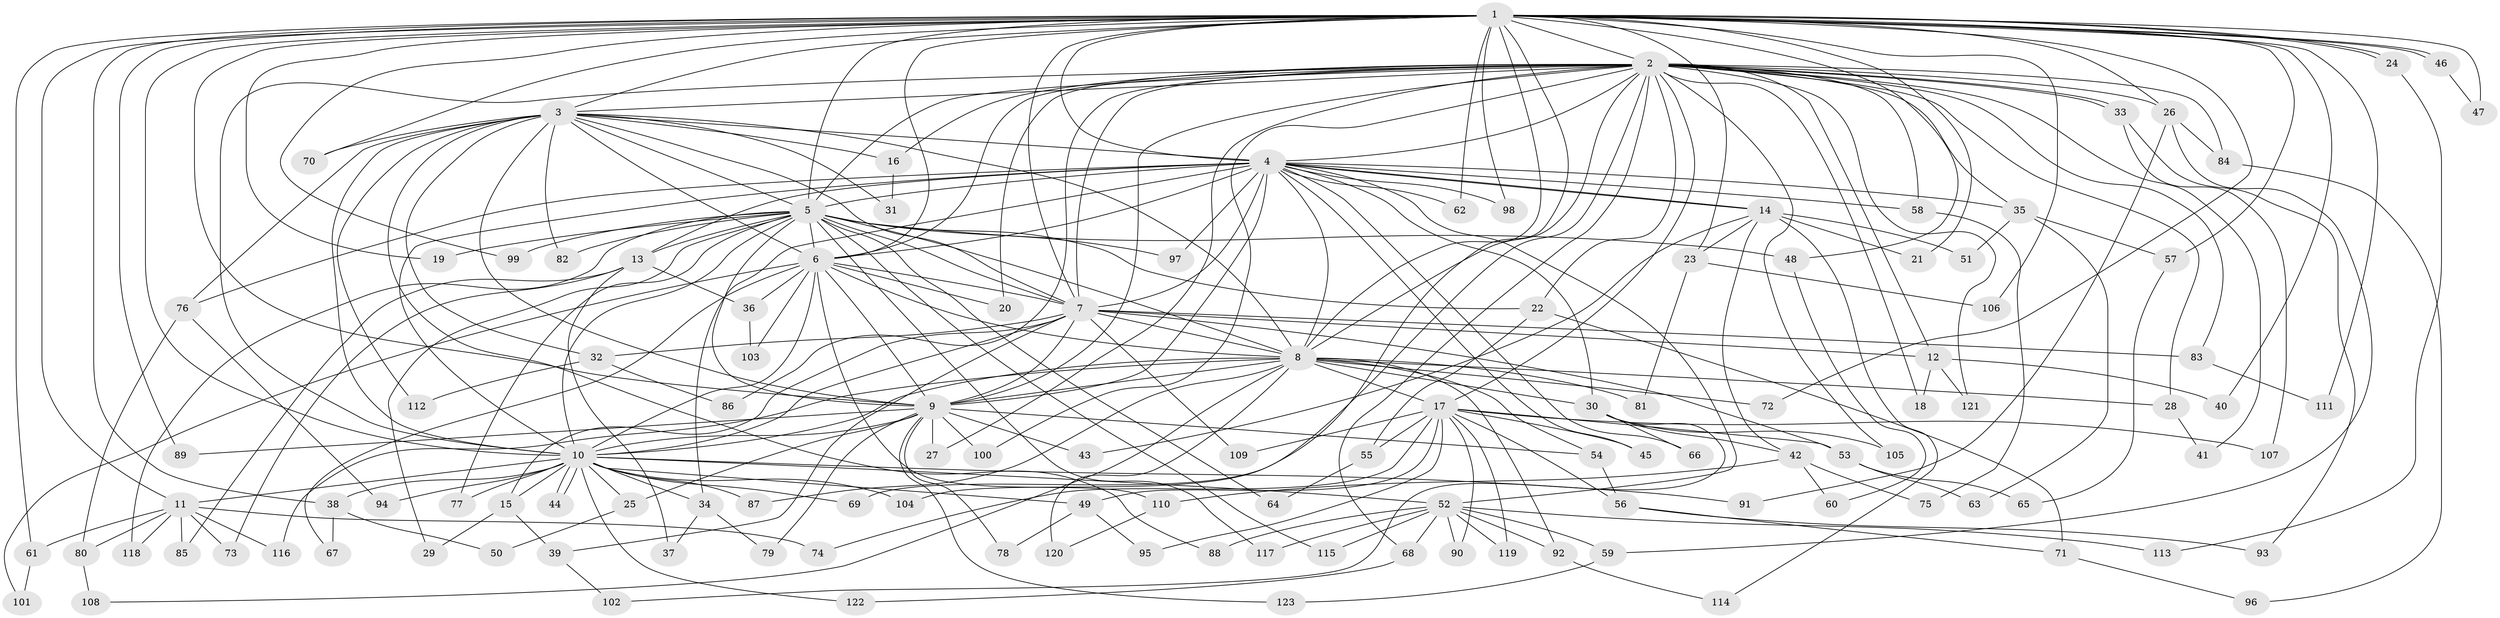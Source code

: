 // Generated by graph-tools (version 1.1) at 2025/25/03/09/25 03:25:38]
// undirected, 123 vertices, 271 edges
graph export_dot {
graph [start="1"]
  node [color=gray90,style=filled];
  1;
  2;
  3;
  4;
  5;
  6;
  7;
  8;
  9;
  10;
  11;
  12;
  13;
  14;
  15;
  16;
  17;
  18;
  19;
  20;
  21;
  22;
  23;
  24;
  25;
  26;
  27;
  28;
  29;
  30;
  31;
  32;
  33;
  34;
  35;
  36;
  37;
  38;
  39;
  40;
  41;
  42;
  43;
  44;
  45;
  46;
  47;
  48;
  49;
  50;
  51;
  52;
  53;
  54;
  55;
  56;
  57;
  58;
  59;
  60;
  61;
  62;
  63;
  64;
  65;
  66;
  67;
  68;
  69;
  70;
  71;
  72;
  73;
  74;
  75;
  76;
  77;
  78;
  79;
  80;
  81;
  82;
  83;
  84;
  85;
  86;
  87;
  88;
  89;
  90;
  91;
  92;
  93;
  94;
  95;
  96;
  97;
  98;
  99;
  100;
  101;
  102;
  103;
  104;
  105;
  106;
  107;
  108;
  109;
  110;
  111;
  112;
  113;
  114;
  115;
  116;
  117;
  118;
  119;
  120;
  121;
  122;
  123;
  1 -- 2;
  1 -- 3;
  1 -- 4;
  1 -- 5;
  1 -- 6;
  1 -- 7;
  1 -- 8;
  1 -- 9;
  1 -- 10;
  1 -- 11;
  1 -- 19;
  1 -- 21;
  1 -- 23;
  1 -- 24;
  1 -- 24;
  1 -- 26;
  1 -- 38;
  1 -- 40;
  1 -- 46;
  1 -- 46;
  1 -- 47;
  1 -- 48;
  1 -- 57;
  1 -- 61;
  1 -- 62;
  1 -- 70;
  1 -- 72;
  1 -- 89;
  1 -- 98;
  1 -- 99;
  1 -- 104;
  1 -- 106;
  1 -- 111;
  2 -- 3;
  2 -- 4;
  2 -- 5;
  2 -- 6;
  2 -- 7;
  2 -- 8;
  2 -- 9;
  2 -- 10;
  2 -- 12;
  2 -- 16;
  2 -- 17;
  2 -- 18;
  2 -- 20;
  2 -- 22;
  2 -- 26;
  2 -- 27;
  2 -- 28;
  2 -- 33;
  2 -- 33;
  2 -- 35;
  2 -- 41;
  2 -- 58;
  2 -- 68;
  2 -- 69;
  2 -- 83;
  2 -- 84;
  2 -- 86;
  2 -- 100;
  2 -- 105;
  2 -- 121;
  3 -- 4;
  3 -- 5;
  3 -- 6;
  3 -- 7;
  3 -- 8;
  3 -- 9;
  3 -- 10;
  3 -- 16;
  3 -- 31;
  3 -- 32;
  3 -- 70;
  3 -- 76;
  3 -- 82;
  3 -- 88;
  3 -- 112;
  4 -- 5;
  4 -- 6;
  4 -- 7;
  4 -- 8;
  4 -- 9;
  4 -- 10;
  4 -- 13;
  4 -- 14;
  4 -- 14;
  4 -- 30;
  4 -- 34;
  4 -- 35;
  4 -- 45;
  4 -- 52;
  4 -- 58;
  4 -- 62;
  4 -- 66;
  4 -- 76;
  4 -- 97;
  4 -- 98;
  5 -- 6;
  5 -- 7;
  5 -- 8;
  5 -- 9;
  5 -- 10;
  5 -- 13;
  5 -- 19;
  5 -- 22;
  5 -- 29;
  5 -- 48;
  5 -- 64;
  5 -- 77;
  5 -- 82;
  5 -- 97;
  5 -- 99;
  5 -- 115;
  5 -- 117;
  5 -- 118;
  6 -- 7;
  6 -- 8;
  6 -- 9;
  6 -- 10;
  6 -- 20;
  6 -- 36;
  6 -- 67;
  6 -- 101;
  6 -- 103;
  6 -- 110;
  7 -- 8;
  7 -- 9;
  7 -- 10;
  7 -- 12;
  7 -- 15;
  7 -- 32;
  7 -- 39;
  7 -- 53;
  7 -- 83;
  7 -- 109;
  8 -- 9;
  8 -- 10;
  8 -- 17;
  8 -- 28;
  8 -- 30;
  8 -- 54;
  8 -- 72;
  8 -- 81;
  8 -- 87;
  8 -- 92;
  8 -- 108;
  8 -- 116;
  8 -- 120;
  9 -- 10;
  9 -- 25;
  9 -- 27;
  9 -- 43;
  9 -- 54;
  9 -- 78;
  9 -- 79;
  9 -- 89;
  9 -- 100;
  9 -- 123;
  10 -- 11;
  10 -- 15;
  10 -- 25;
  10 -- 34;
  10 -- 38;
  10 -- 44;
  10 -- 44;
  10 -- 49;
  10 -- 52;
  10 -- 69;
  10 -- 77;
  10 -- 87;
  10 -- 91;
  10 -- 94;
  10 -- 104;
  10 -- 122;
  11 -- 61;
  11 -- 73;
  11 -- 74;
  11 -- 80;
  11 -- 85;
  11 -- 116;
  11 -- 118;
  12 -- 18;
  12 -- 40;
  12 -- 121;
  13 -- 36;
  13 -- 37;
  13 -- 73;
  13 -- 85;
  14 -- 21;
  14 -- 23;
  14 -- 42;
  14 -- 43;
  14 -- 51;
  14 -- 114;
  15 -- 29;
  15 -- 39;
  16 -- 31;
  17 -- 45;
  17 -- 49;
  17 -- 53;
  17 -- 55;
  17 -- 56;
  17 -- 74;
  17 -- 90;
  17 -- 95;
  17 -- 107;
  17 -- 109;
  17 -- 119;
  22 -- 55;
  22 -- 71;
  23 -- 81;
  23 -- 106;
  24 -- 113;
  25 -- 50;
  26 -- 59;
  26 -- 84;
  26 -- 91;
  28 -- 41;
  30 -- 42;
  30 -- 66;
  30 -- 102;
  30 -- 105;
  32 -- 86;
  32 -- 112;
  33 -- 93;
  33 -- 107;
  34 -- 37;
  34 -- 79;
  35 -- 51;
  35 -- 57;
  35 -- 63;
  36 -- 103;
  38 -- 50;
  38 -- 67;
  39 -- 102;
  42 -- 60;
  42 -- 75;
  42 -- 110;
  46 -- 47;
  48 -- 60;
  49 -- 78;
  49 -- 95;
  52 -- 59;
  52 -- 68;
  52 -- 88;
  52 -- 90;
  52 -- 92;
  52 -- 113;
  52 -- 115;
  52 -- 117;
  52 -- 119;
  53 -- 63;
  53 -- 65;
  54 -- 56;
  55 -- 64;
  56 -- 71;
  56 -- 93;
  57 -- 65;
  58 -- 75;
  59 -- 123;
  61 -- 101;
  68 -- 122;
  71 -- 96;
  76 -- 80;
  76 -- 94;
  80 -- 108;
  83 -- 111;
  84 -- 96;
  92 -- 114;
  110 -- 120;
}
